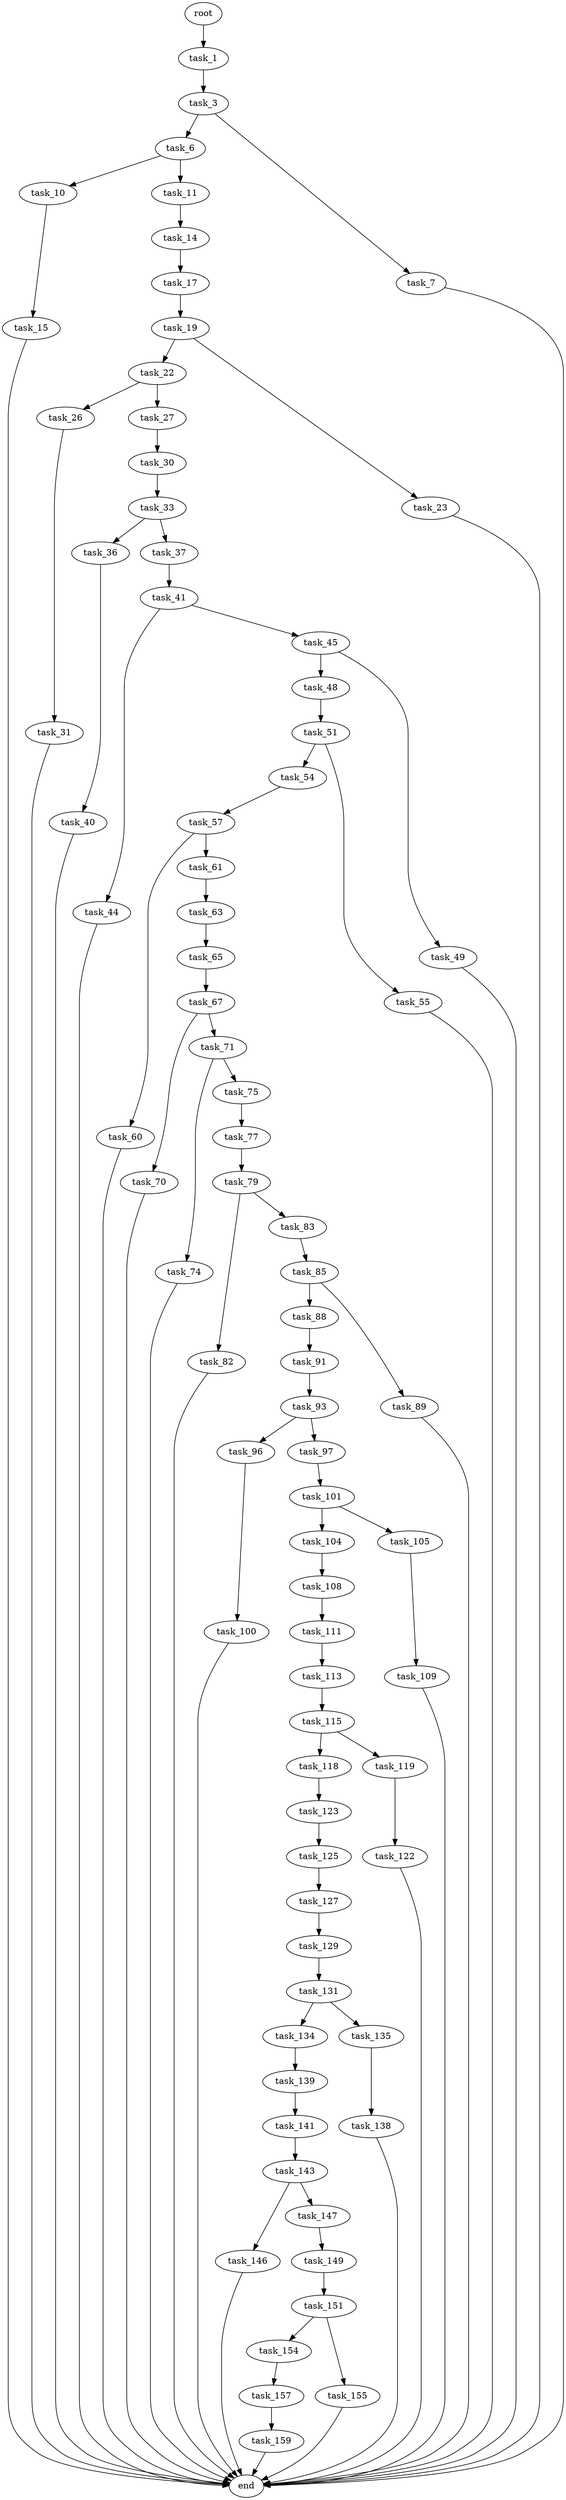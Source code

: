 digraph G {
  root [size="0.000000"];
  task_1 [size="45287589309.000000"];
  task_3 [size="18254967147.000000"];
  task_6 [size="573546892156.000000"];
  task_7 [size="368293445632.000000"];
  task_10 [size="5943531042.000000"];
  task_11 [size="782757789696.000000"];
  task_14 [size="30950286580.000000"];
  task_15 [size="9511529605.000000"];
  task_17 [size="378258527788.000000"];
  task_19 [size="1333038469.000000"];
  task_22 [size="49391709451.000000"];
  task_23 [size="69905806045.000000"];
  task_26 [size="227039741980.000000"];
  task_27 [size="6814697872.000000"];
  task_30 [size="10339196587.000000"];
  task_31 [size="103390981071.000000"];
  task_33 [size="33689323598.000000"];
  task_36 [size="1073741824000.000000"];
  task_37 [size="6028150806.000000"];
  task_40 [size="782757789696.000000"];
  task_41 [size="685151535461.000000"];
  task_44 [size="37089972257.000000"];
  task_45 [size="228541149572.000000"];
  task_48 [size="782757789696.000000"];
  task_49 [size="1534927441.000000"];
  task_51 [size="1073741824000.000000"];
  task_54 [size="58157624736.000000"];
  task_55 [size="385262277847.000000"];
  task_57 [size="547404166278.000000"];
  task_60 [size="4472696869.000000"];
  task_61 [size="549755813888.000000"];
  task_63 [size="237468794213.000000"];
  task_65 [size="68719476736.000000"];
  task_67 [size="5880766256.000000"];
  task_70 [size="248514526546.000000"];
  task_71 [size="291665527784.000000"];
  task_74 [size="279636533159.000000"];
  task_75 [size="717777220962.000000"];
  task_77 [size="37142861568.000000"];
  task_79 [size="28991029248.000000"];
  task_82 [size="2734877589.000000"];
  task_83 [size="8589934592.000000"];
  task_85 [size="368293445632.000000"];
  task_88 [size="1073741824000.000000"];
  task_89 [size="134217728000.000000"];
  task_91 [size="114268344534.000000"];
  task_93 [size="8589934592.000000"];
  task_96 [size="1073741824000.000000"];
  task_97 [size="28991029248.000000"];
  task_100 [size="1519503952.000000"];
  task_101 [size="4353510079.000000"];
  task_104 [size="86749080494.000000"];
  task_105 [size="368293445632.000000"];
  task_108 [size="64115202689.000000"];
  task_109 [size="28991029248.000000"];
  task_111 [size="121531666770.000000"];
  task_113 [size="28991029248.000000"];
  task_115 [size="103159241866.000000"];
  task_118 [size="118962745195.000000"];
  task_119 [size="43127668041.000000"];
  task_122 [size="1277596894151.000000"];
  task_123 [size="2663886922.000000"];
  task_125 [size="3867800510.000000"];
  task_127 [size="77356793878.000000"];
  task_129 [size="7142865680.000000"];
  task_131 [size="194741230256.000000"];
  task_134 [size="89741516605.000000"];
  task_135 [size="28991029248.000000"];
  task_138 [size="306074114767.000000"];
  task_139 [size="9784758344.000000"];
  task_141 [size="9937089013.000000"];
  task_143 [size="368293445632.000000"];
  task_146 [size="2083823166.000000"];
  task_147 [size="28991029248.000000"];
  task_149 [size="48933177225.000000"];
  task_151 [size="1073741824000.000000"];
  task_154 [size="8589934592.000000"];
  task_155 [size="134217728000.000000"];
  task_157 [size="1326858731.000000"];
  task_159 [size="134217728000.000000"];
  end [size="0.000000"];

  root -> task_1 [size="1.000000"];
  task_1 -> task_3 [size="75497472.000000"];
  task_3 -> task_6 [size="301989888.000000"];
  task_3 -> task_7 [size="301989888.000000"];
  task_6 -> task_10 [size="536870912.000000"];
  task_6 -> task_11 [size="536870912.000000"];
  task_7 -> end [size="1.000000"];
  task_10 -> task_15 [size="301989888.000000"];
  task_11 -> task_14 [size="679477248.000000"];
  task_14 -> task_17 [size="75497472.000000"];
  task_15 -> end [size="1.000000"];
  task_17 -> task_19 [size="679477248.000000"];
  task_19 -> task_22 [size="134217728.000000"];
  task_19 -> task_23 [size="134217728.000000"];
  task_22 -> task_26 [size="838860800.000000"];
  task_22 -> task_27 [size="838860800.000000"];
  task_23 -> end [size="1.000000"];
  task_26 -> task_31 [size="209715200.000000"];
  task_27 -> task_30 [size="209715200.000000"];
  task_30 -> task_33 [size="209715200.000000"];
  task_31 -> end [size="1.000000"];
  task_33 -> task_36 [size="536870912.000000"];
  task_33 -> task_37 [size="536870912.000000"];
  task_36 -> task_40 [size="838860800.000000"];
  task_37 -> task_41 [size="536870912.000000"];
  task_40 -> end [size="1.000000"];
  task_41 -> task_44 [size="838860800.000000"];
  task_41 -> task_45 [size="838860800.000000"];
  task_44 -> end [size="1.000000"];
  task_45 -> task_48 [size="411041792.000000"];
  task_45 -> task_49 [size="411041792.000000"];
  task_48 -> task_51 [size="679477248.000000"];
  task_49 -> end [size="1.000000"];
  task_51 -> task_54 [size="838860800.000000"];
  task_51 -> task_55 [size="838860800.000000"];
  task_54 -> task_57 [size="209715200.000000"];
  task_55 -> end [size="1.000000"];
  task_57 -> task_60 [size="679477248.000000"];
  task_57 -> task_61 [size="679477248.000000"];
  task_60 -> end [size="1.000000"];
  task_61 -> task_63 [size="536870912.000000"];
  task_63 -> task_65 [size="209715200.000000"];
  task_65 -> task_67 [size="134217728.000000"];
  task_67 -> task_70 [size="134217728.000000"];
  task_67 -> task_71 [size="134217728.000000"];
  task_70 -> end [size="1.000000"];
  task_71 -> task_74 [size="536870912.000000"];
  task_71 -> task_75 [size="536870912.000000"];
  task_74 -> end [size="1.000000"];
  task_75 -> task_77 [size="838860800.000000"];
  task_77 -> task_79 [size="679477248.000000"];
  task_79 -> task_82 [size="75497472.000000"];
  task_79 -> task_83 [size="75497472.000000"];
  task_82 -> end [size="1.000000"];
  task_83 -> task_85 [size="33554432.000000"];
  task_85 -> task_88 [size="411041792.000000"];
  task_85 -> task_89 [size="411041792.000000"];
  task_88 -> task_91 [size="838860800.000000"];
  task_89 -> end [size="1.000000"];
  task_91 -> task_93 [size="134217728.000000"];
  task_93 -> task_96 [size="33554432.000000"];
  task_93 -> task_97 [size="33554432.000000"];
  task_96 -> task_100 [size="838860800.000000"];
  task_97 -> task_101 [size="75497472.000000"];
  task_100 -> end [size="1.000000"];
  task_101 -> task_104 [size="134217728.000000"];
  task_101 -> task_105 [size="134217728.000000"];
  task_104 -> task_108 [size="75497472.000000"];
  task_105 -> task_109 [size="411041792.000000"];
  task_108 -> task_111 [size="134217728.000000"];
  task_109 -> end [size="1.000000"];
  task_111 -> task_113 [size="411041792.000000"];
  task_113 -> task_115 [size="75497472.000000"];
  task_115 -> task_118 [size="301989888.000000"];
  task_115 -> task_119 [size="301989888.000000"];
  task_118 -> task_123 [size="209715200.000000"];
  task_119 -> task_122 [size="679477248.000000"];
  task_122 -> end [size="1.000000"];
  task_123 -> task_125 [size="75497472.000000"];
  task_125 -> task_127 [size="75497472.000000"];
  task_127 -> task_129 [size="134217728.000000"];
  task_129 -> task_131 [size="536870912.000000"];
  task_131 -> task_134 [size="134217728.000000"];
  task_131 -> task_135 [size="134217728.000000"];
  task_134 -> task_139 [size="209715200.000000"];
  task_135 -> task_138 [size="75497472.000000"];
  task_138 -> end [size="1.000000"];
  task_139 -> task_141 [size="536870912.000000"];
  task_141 -> task_143 [size="209715200.000000"];
  task_143 -> task_146 [size="411041792.000000"];
  task_143 -> task_147 [size="411041792.000000"];
  task_146 -> end [size="1.000000"];
  task_147 -> task_149 [size="75497472.000000"];
  task_149 -> task_151 [size="75497472.000000"];
  task_151 -> task_154 [size="838860800.000000"];
  task_151 -> task_155 [size="838860800.000000"];
  task_154 -> task_157 [size="33554432.000000"];
  task_155 -> end [size="1.000000"];
  task_157 -> task_159 [size="134217728.000000"];
  task_159 -> end [size="1.000000"];
}

